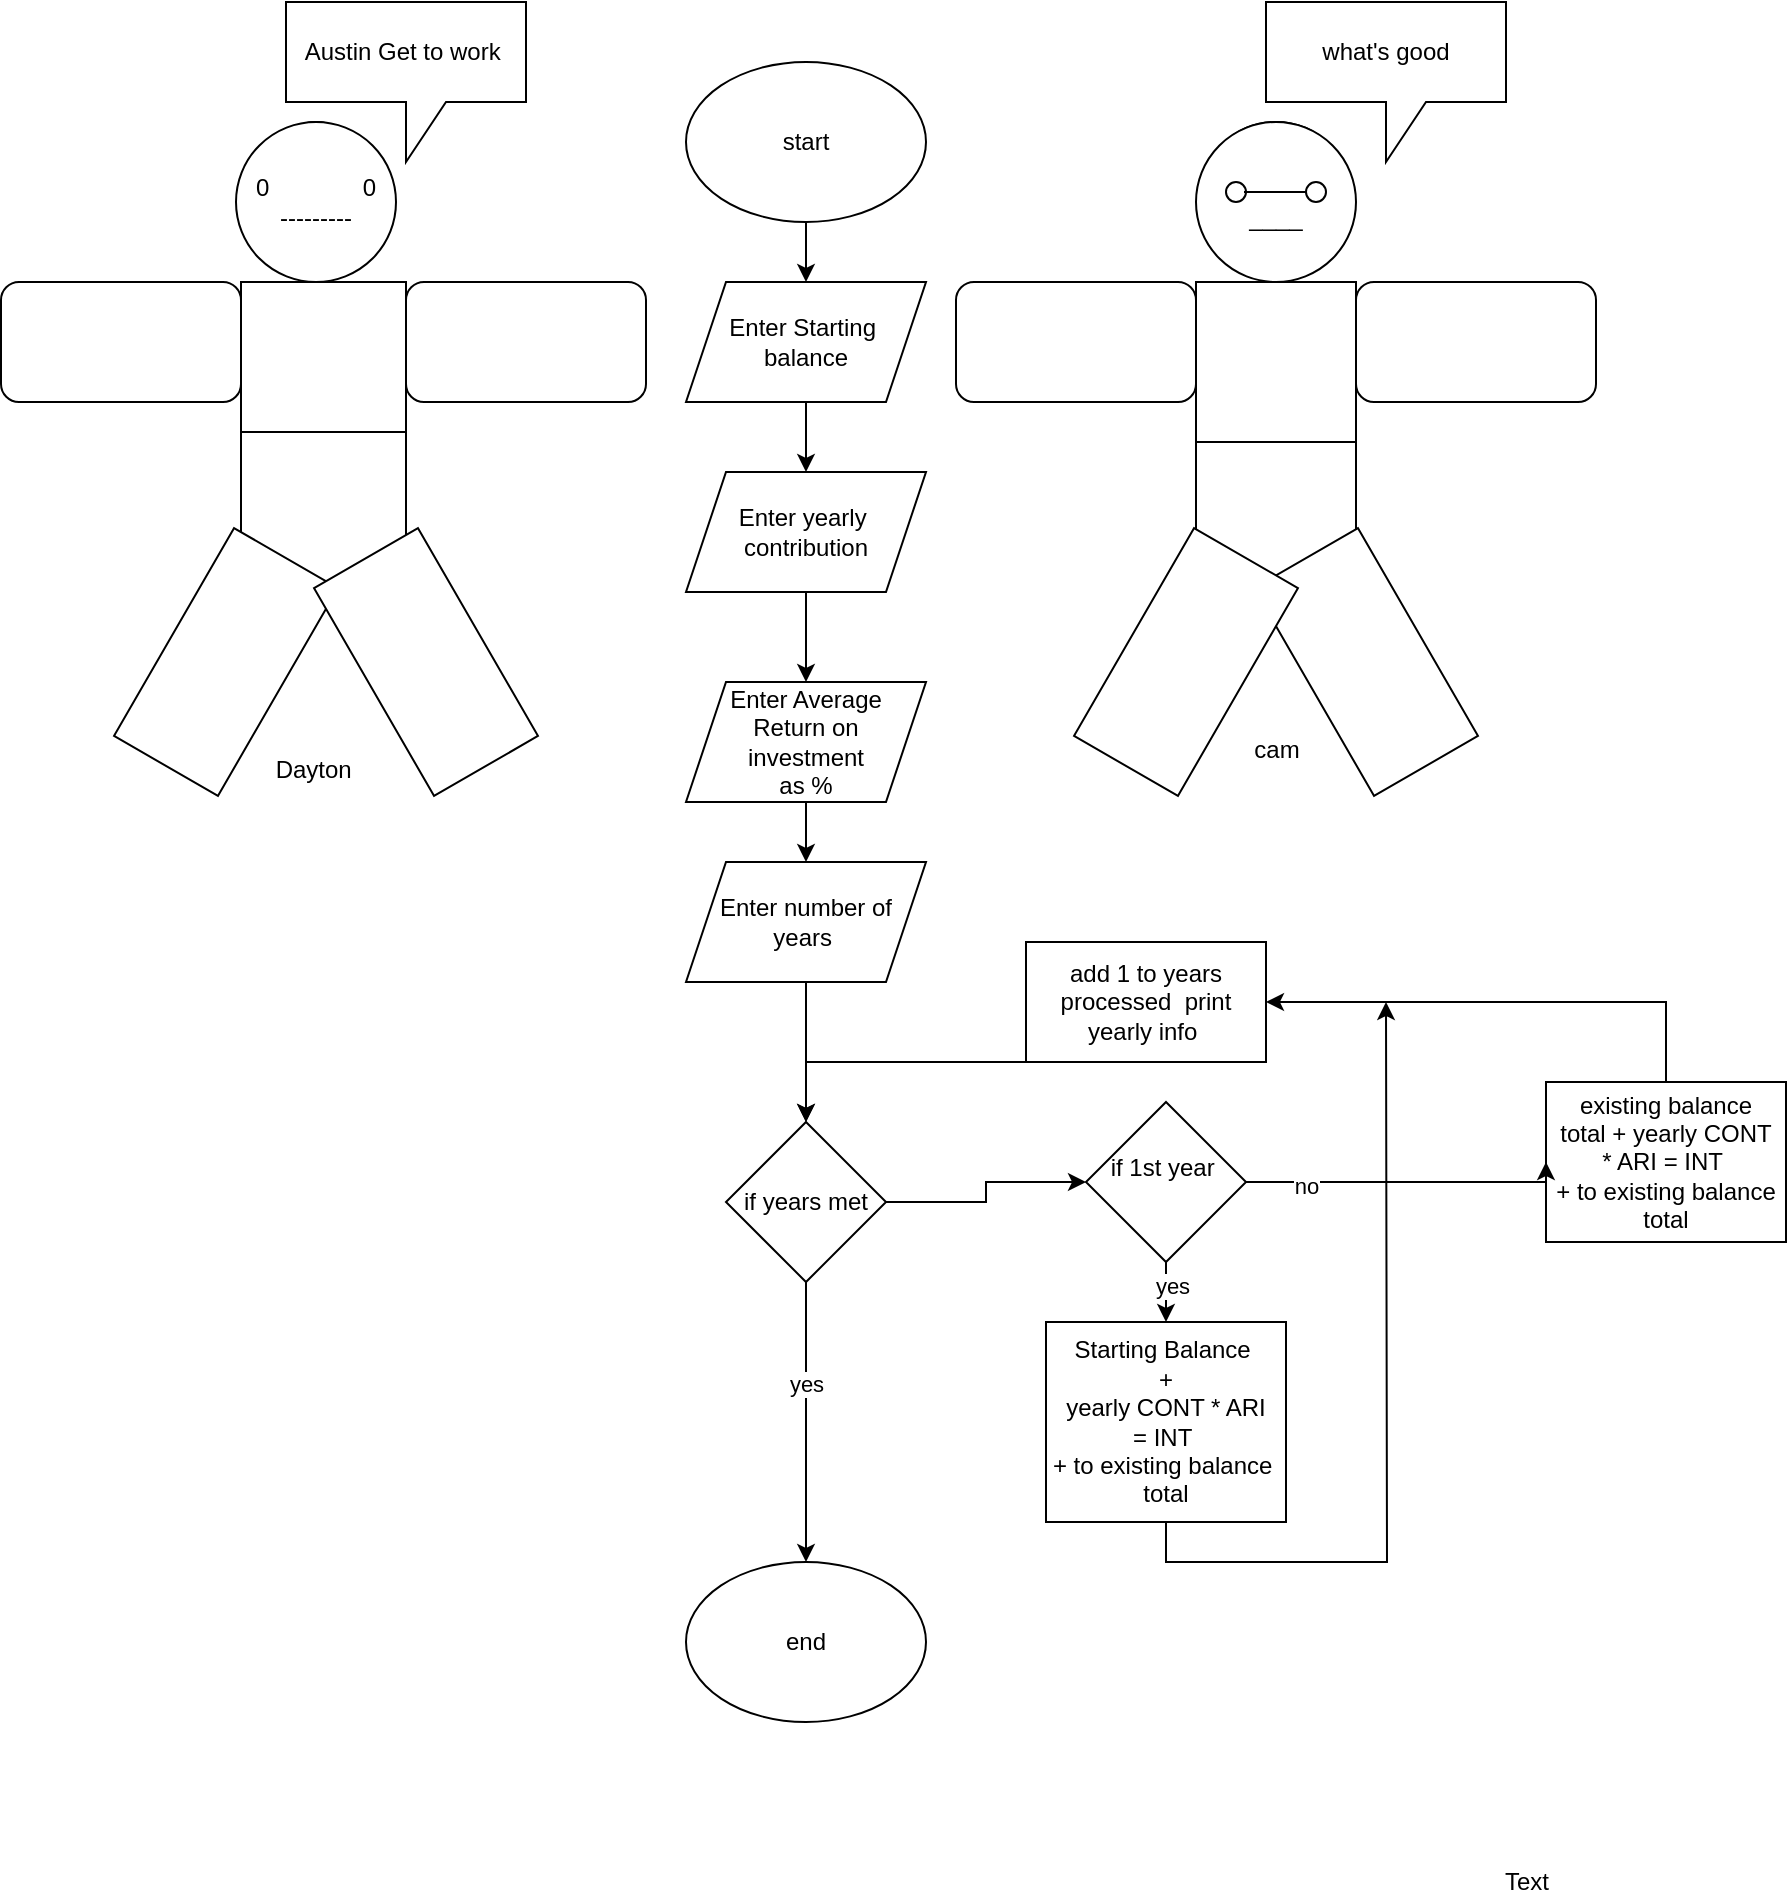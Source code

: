 <mxfile version="13.7.0" type="github">
  <diagram id="qAchSnlP9c-bitlFVA4C" name="Page-1">
    <mxGraphModel dx="1038" dy="580" grid="1" gridSize="10" guides="1" tooltips="1" connect="1" arrows="1" fold="1" page="1" pageScale="1" pageWidth="850" pageHeight="1100" math="0" shadow="0">
      <root>
        <mxCell id="0" />
        <mxCell id="1" parent="0" />
        <mxCell id="Tucrgae3YLSCqERrm-NA-1" value="" style="edgeStyle=orthogonalEdgeStyle;rounded=0;orthogonalLoop=1;jettySize=auto;html=1;" parent="1" source="Tucrgae3YLSCqERrm-NA-2" target="Tucrgae3YLSCqERrm-NA-4" edge="1">
          <mxGeometry relative="1" as="geometry" />
        </mxCell>
        <mxCell id="Tucrgae3YLSCqERrm-NA-2" value="start" style="ellipse;whiteSpace=wrap;html=1;" parent="1" vertex="1">
          <mxGeometry x="400" y="40" width="120" height="80" as="geometry" />
        </mxCell>
        <mxCell id="Tucrgae3YLSCqERrm-NA-3" value="" style="edgeStyle=orthogonalEdgeStyle;rounded=0;orthogonalLoop=1;jettySize=auto;html=1;" parent="1" source="Tucrgae3YLSCqERrm-NA-4" target="Tucrgae3YLSCqERrm-NA-27" edge="1">
          <mxGeometry relative="1" as="geometry" />
        </mxCell>
        <mxCell id="Tucrgae3YLSCqERrm-NA-4" value="Enter Starting&amp;nbsp;&lt;br&gt;balance" style="shape=parallelogram;perimeter=parallelogramPerimeter;whiteSpace=wrap;html=1;fixedSize=1;" parent="1" vertex="1">
          <mxGeometry x="400" y="150" width="120" height="60" as="geometry" />
        </mxCell>
        <mxCell id="Tucrgae3YLSCqERrm-NA-5" value="end" style="ellipse;whiteSpace=wrap;html=1;" parent="1" vertex="1">
          <mxGeometry x="400" y="790" width="120" height="80" as="geometry" />
        </mxCell>
        <mxCell id="Tucrgae3YLSCqERrm-NA-6" value="Dayton&amp;nbsp;" style="shape=umlActor;verticalLabelPosition=bottom;verticalAlign=top;html=1;outlineConnect=0;" parent="1" vertex="1">
          <mxGeometry x="160" y="70" width="110" height="310" as="geometry" />
        </mxCell>
        <mxCell id="Tucrgae3YLSCqERrm-NA-7" value="" style="whiteSpace=wrap;html=1;aspect=fixed;" parent="1" vertex="1">
          <mxGeometry x="177.5" y="150" width="82.5" height="82.5" as="geometry" />
        </mxCell>
        <mxCell id="Tucrgae3YLSCqERrm-NA-8" value="" style="whiteSpace=wrap;html=1;aspect=fixed;" parent="1" vertex="1">
          <mxGeometry x="177.5" y="225" width="82.5" height="82.5" as="geometry" />
        </mxCell>
        <mxCell id="Tucrgae3YLSCqERrm-NA-9" value="" style="rounded=0;whiteSpace=wrap;html=1;rotation=-60;" parent="1" vertex="1">
          <mxGeometry x="110" y="310" width="120" height="60" as="geometry" />
        </mxCell>
        <mxCell id="Tucrgae3YLSCqERrm-NA-10" value="" style="rounded=0;whiteSpace=wrap;html=1;rotation=60;" parent="1" vertex="1">
          <mxGeometry x="210" y="310" width="120" height="60" as="geometry" />
        </mxCell>
        <mxCell id="Tucrgae3YLSCqERrm-NA-11" value="" style="rounded=1;whiteSpace=wrap;html=1;" parent="1" vertex="1">
          <mxGeometry x="260" y="150" width="120" height="60" as="geometry" />
        </mxCell>
        <mxCell id="Tucrgae3YLSCqERrm-NA-12" value="0&amp;nbsp; &amp;nbsp; &amp;nbsp; &amp;nbsp; &amp;nbsp; &amp;nbsp; &amp;nbsp; 0&lt;br&gt;---------" style="ellipse;whiteSpace=wrap;html=1;aspect=fixed;" parent="1" vertex="1">
          <mxGeometry x="175" y="70" width="80" height="80" as="geometry" />
        </mxCell>
        <mxCell id="Tucrgae3YLSCqERrm-NA-13" value="cam" style="shape=umlActor;verticalLabelPosition=bottom;verticalAlign=top;html=1;outlineConnect=0;" parent="1" vertex="1">
          <mxGeometry x="620" y="70" width="150" height="300" as="geometry" />
        </mxCell>
        <mxCell id="Tucrgae3YLSCqERrm-NA-14" value="&lt;br&gt;____" style="ellipse;whiteSpace=wrap;html=1;aspect=fixed;" parent="1" vertex="1">
          <mxGeometry x="655" y="70" width="80" height="80" as="geometry" />
        </mxCell>
        <mxCell id="Tucrgae3YLSCqERrm-NA-15" value="" style="whiteSpace=wrap;html=1;aspect=fixed;" parent="1" vertex="1">
          <mxGeometry x="655" y="225" width="80" height="80" as="geometry" />
        </mxCell>
        <mxCell id="Tucrgae3YLSCqERrm-NA-16" value="" style="whiteSpace=wrap;html=1;aspect=fixed;" parent="1" vertex="1">
          <mxGeometry x="655" y="150" width="80" height="80" as="geometry" />
        </mxCell>
        <mxCell id="Tucrgae3YLSCqERrm-NA-17" value="" style="rounded=1;whiteSpace=wrap;html=1;" parent="1" vertex="1">
          <mxGeometry x="735" y="150" width="120" height="60" as="geometry" />
        </mxCell>
        <mxCell id="Tucrgae3YLSCqERrm-NA-18" value="" style="rounded=1;whiteSpace=wrap;html=1;" parent="1" vertex="1">
          <mxGeometry x="535" y="150" width="120" height="60" as="geometry" />
        </mxCell>
        <mxCell id="Tucrgae3YLSCqERrm-NA-19" value="" style="rounded=0;whiteSpace=wrap;html=1;rotation=60;" parent="1" vertex="1">
          <mxGeometry x="680" y="310" width="120" height="60" as="geometry" />
        </mxCell>
        <mxCell id="Tucrgae3YLSCqERrm-NA-20" value="" style="rounded=0;whiteSpace=wrap;html=1;rotation=-60;" parent="1" vertex="1">
          <mxGeometry x="590" y="310" width="120" height="60" as="geometry" />
        </mxCell>
        <mxCell id="Tucrgae3YLSCqERrm-NA-21" value="Austin Get to work&amp;nbsp;" style="shape=callout;whiteSpace=wrap;html=1;perimeter=calloutPerimeter;" parent="1" vertex="1">
          <mxGeometry x="200" y="10" width="120" height="80" as="geometry" />
        </mxCell>
        <mxCell id="Tucrgae3YLSCqERrm-NA-22" value="what&#39;s good" style="shape=callout;whiteSpace=wrap;html=1;perimeter=calloutPerimeter;" parent="1" vertex="1">
          <mxGeometry x="690" y="10" width="120" height="80" as="geometry" />
        </mxCell>
        <mxCell id="Tucrgae3YLSCqERrm-NA-23" value="" style="ellipse;whiteSpace=wrap;html=1;aspect=fixed;" parent="1" vertex="1">
          <mxGeometry x="710" y="100" width="10" height="10" as="geometry" />
        </mxCell>
        <mxCell id="Tucrgae3YLSCqERrm-NA-24" value="" style="ellipse;whiteSpace=wrap;html=1;aspect=fixed;" parent="1" vertex="1">
          <mxGeometry x="670" y="100" width="10" height="10" as="geometry" />
        </mxCell>
        <mxCell id="Tucrgae3YLSCqERrm-NA-25" value="" style="endArrow=none;html=1;entryX=0;entryY=0.5;entryDx=0;entryDy=0;" parent="1" target="Tucrgae3YLSCqERrm-NA-23" edge="1">
          <mxGeometry width="50" height="50" relative="1" as="geometry">
            <mxPoint x="679" y="105" as="sourcePoint" />
            <mxPoint x="450" y="170" as="targetPoint" />
            <Array as="points" />
          </mxGeometry>
        </mxCell>
        <mxCell id="Tucrgae3YLSCqERrm-NA-26" value="" style="edgeStyle=orthogonalEdgeStyle;rounded=0;orthogonalLoop=1;jettySize=auto;html=1;" parent="1" source="Tucrgae3YLSCqERrm-NA-27" target="Tucrgae3YLSCqERrm-NA-29" edge="1">
          <mxGeometry relative="1" as="geometry" />
        </mxCell>
        <mxCell id="Tucrgae3YLSCqERrm-NA-27" value="Enter yearly&amp;nbsp;&lt;br&gt;contribution" style="shape=parallelogram;perimeter=parallelogramPerimeter;whiteSpace=wrap;html=1;fixedSize=1;" parent="1" vertex="1">
          <mxGeometry x="400" y="245" width="120" height="60" as="geometry" />
        </mxCell>
        <mxCell id="Tucrgae3YLSCqERrm-NA-28" value="" style="edgeStyle=orthogonalEdgeStyle;rounded=0;orthogonalLoop=1;jettySize=auto;html=1;" parent="1" source="Tucrgae3YLSCqERrm-NA-29" target="Tucrgae3YLSCqERrm-NA-31" edge="1">
          <mxGeometry relative="1" as="geometry" />
        </mxCell>
        <mxCell id="Tucrgae3YLSCqERrm-NA-29" value="Enter Average&lt;br&gt;Return on &lt;br&gt;investment&lt;br&gt;as %" style="shape=parallelogram;perimeter=parallelogramPerimeter;whiteSpace=wrap;html=1;fixedSize=1;" parent="1" vertex="1">
          <mxGeometry x="400" y="350" width="120" height="60" as="geometry" />
        </mxCell>
        <mxCell id="Tucrgae3YLSCqERrm-NA-30" style="edgeStyle=orthogonalEdgeStyle;rounded=0;orthogonalLoop=1;jettySize=auto;html=1;exitX=0.5;exitY=1;exitDx=0;exitDy=0;entryX=0.5;entryY=0;entryDx=0;entryDy=0;" parent="1" source="Tucrgae3YLSCqERrm-NA-31" target="Tucrgae3YLSCqERrm-NA-38" edge="1">
          <mxGeometry relative="1" as="geometry" />
        </mxCell>
        <mxCell id="Tucrgae3YLSCqERrm-NA-31" value="Enter number of years&amp;nbsp;" style="shape=parallelogram;perimeter=parallelogramPerimeter;whiteSpace=wrap;html=1;fixedSize=1;" parent="1" vertex="1">
          <mxGeometry x="400" y="440" width="120" height="60" as="geometry" />
        </mxCell>
        <mxCell id="Tucrgae3YLSCqERrm-NA-32" value="Starting Balance&amp;nbsp;&lt;br&gt;+&lt;br&gt;yearly CONT * ARI&lt;br&gt;= INT&amp;nbsp;&lt;br&gt;+ to existing balance&amp;nbsp;&lt;br&gt;total" style="whiteSpace=wrap;html=1;" parent="1" vertex="1">
          <mxGeometry x="580" y="670" width="120" height="100" as="geometry" />
        </mxCell>
        <mxCell id="Tucrgae3YLSCqERrm-NA-33" style="edgeStyle=orthogonalEdgeStyle;rounded=0;orthogonalLoop=1;jettySize=auto;html=1;exitX=0.5;exitY=0;exitDx=0;exitDy=0;entryX=1;entryY=0.5;entryDx=0;entryDy=0;" parent="1" source="Tucrgae3YLSCqERrm-NA-34" target="Tucrgae3YLSCqERrm-NA-46" edge="1">
          <mxGeometry relative="1" as="geometry" />
        </mxCell>
        <mxCell id="Tucrgae3YLSCqERrm-NA-34" value="&amp;nbsp;existing balance&amp;nbsp;&lt;br&gt;total + yearly CONT&lt;br&gt;* ARI = INT&amp;nbsp;&lt;br&gt;+ to existing balance&lt;br&gt;total&lt;br&gt;" style="rounded=0;whiteSpace=wrap;html=1;" parent="1" vertex="1">
          <mxGeometry x="830" y="550" width="120" height="80" as="geometry" />
        </mxCell>
        <mxCell id="Tucrgae3YLSCqERrm-NA-35" style="edgeStyle=orthogonalEdgeStyle;rounded=0;orthogonalLoop=1;jettySize=auto;html=1;exitX=0.5;exitY=1;exitDx=0;exitDy=0;entryX=0.5;entryY=0;entryDx=0;entryDy=0;" parent="1" source="Tucrgae3YLSCqERrm-NA-38" target="Tucrgae3YLSCqERrm-NA-5" edge="1">
          <mxGeometry relative="1" as="geometry">
            <mxPoint x="460" y="750" as="targetPoint" />
          </mxGeometry>
        </mxCell>
        <mxCell id="Tucrgae3YLSCqERrm-NA-36" value="yes" style="edgeLabel;html=1;align=center;verticalAlign=middle;resizable=0;points=[];" parent="Tucrgae3YLSCqERrm-NA-35" vertex="1" connectable="0">
          <mxGeometry x="-0.277" relative="1" as="geometry">
            <mxPoint as="offset" />
          </mxGeometry>
        </mxCell>
        <mxCell id="Tucrgae3YLSCqERrm-NA-37" style="edgeStyle=orthogonalEdgeStyle;rounded=0;orthogonalLoop=1;jettySize=auto;html=1;exitX=1;exitY=0.5;exitDx=0;exitDy=0;entryX=0;entryY=0.5;entryDx=0;entryDy=0;" parent="1" source="Tucrgae3YLSCqERrm-NA-38" target="Tucrgae3YLSCqERrm-NA-43" edge="1">
          <mxGeometry relative="1" as="geometry" />
        </mxCell>
        <mxCell id="Tucrgae3YLSCqERrm-NA-38" value="if years met" style="rhombus;whiteSpace=wrap;html=1;" parent="1" vertex="1">
          <mxGeometry x="420" y="570" width="80" height="80" as="geometry" />
        </mxCell>
        <mxCell id="Tucrgae3YLSCqERrm-NA-39" value="" style="edgeStyle=orthogonalEdgeStyle;rounded=0;orthogonalLoop=1;jettySize=auto;html=1;" parent="1" source="Tucrgae3YLSCqERrm-NA-43" target="Tucrgae3YLSCqERrm-NA-32" edge="1">
          <mxGeometry relative="1" as="geometry" />
        </mxCell>
        <mxCell id="Tucrgae3YLSCqERrm-NA-40" value="yes" style="edgeLabel;html=1;align=center;verticalAlign=middle;resizable=0;points=[];" parent="Tucrgae3YLSCqERrm-NA-39" vertex="1" connectable="0">
          <mxGeometry x="0.271" y="3" relative="1" as="geometry">
            <mxPoint as="offset" />
          </mxGeometry>
        </mxCell>
        <mxCell id="Tucrgae3YLSCqERrm-NA-41" style="edgeStyle=orthogonalEdgeStyle;rounded=0;orthogonalLoop=1;jettySize=auto;html=1;exitX=1;exitY=0;exitDx=0;exitDy=0;entryX=0;entryY=0.5;entryDx=0;entryDy=0;" parent="1" source="Tucrgae3YLSCqERrm-NA-43" target="Tucrgae3YLSCqERrm-NA-34" edge="1">
          <mxGeometry relative="1" as="geometry">
            <Array as="points">
              <mxPoint x="660" y="600" />
              <mxPoint x="830" y="600" />
            </Array>
          </mxGeometry>
        </mxCell>
        <mxCell id="Tucrgae3YLSCqERrm-NA-42" value="no" style="edgeLabel;html=1;align=center;verticalAlign=middle;resizable=0;points=[];" parent="Tucrgae3YLSCqERrm-NA-41" vertex="1" connectable="0">
          <mxGeometry x="-0.302" y="-2" relative="1" as="geometry">
            <mxPoint as="offset" />
          </mxGeometry>
        </mxCell>
        <mxCell id="Tucrgae3YLSCqERrm-NA-43" value="if 1st year&amp;nbsp;&lt;br&gt;&amp;nbsp;" style="rhombus;whiteSpace=wrap;html=1;" parent="1" vertex="1">
          <mxGeometry x="600" y="560" width="80" height="80" as="geometry" />
        </mxCell>
        <mxCell id="Tucrgae3YLSCqERrm-NA-44" style="edgeStyle=orthogonalEdgeStyle;rounded=0;orthogonalLoop=1;jettySize=auto;html=1;exitX=0.5;exitY=1;exitDx=0;exitDy=0;" parent="1" source="Tucrgae3YLSCqERrm-NA-32" edge="1">
          <mxGeometry relative="1" as="geometry">
            <mxPoint x="750" y="510" as="targetPoint" />
            <mxPoint x="690" y="840" as="sourcePoint" />
          </mxGeometry>
        </mxCell>
        <mxCell id="Tucrgae3YLSCqERrm-NA-45" style="edgeStyle=orthogonalEdgeStyle;rounded=0;orthogonalLoop=1;jettySize=auto;html=1;exitX=0;exitY=0.5;exitDx=0;exitDy=0;entryX=0.5;entryY=0;entryDx=0;entryDy=0;" parent="1" source="Tucrgae3YLSCqERrm-NA-46" target="Tucrgae3YLSCqERrm-NA-38" edge="1">
          <mxGeometry relative="1" as="geometry">
            <Array as="points">
              <mxPoint x="570" y="540" />
              <mxPoint x="460" y="540" />
            </Array>
          </mxGeometry>
        </mxCell>
        <mxCell id="Tucrgae3YLSCqERrm-NA-46" value="add 1 to years processed&amp;nbsp; print&lt;br&gt;yearly info&amp;nbsp;" style="whiteSpace=wrap;html=1;" parent="1" vertex="1">
          <mxGeometry x="570" y="480" width="120" height="60" as="geometry" />
        </mxCell>
        <mxCell id="Tucrgae3YLSCqERrm-NA-47" value="Text" style="text;html=1;align=center;verticalAlign=middle;resizable=0;points=[];autosize=1;" parent="1" vertex="1">
          <mxGeometry x="800" y="940" width="40" height="20" as="geometry" />
        </mxCell>
        <mxCell id="2y_9J_Z7SwaVP8XGs_sX-1" value="" style="rounded=1;whiteSpace=wrap;html=1;" vertex="1" parent="1">
          <mxGeometry x="57.5" y="150" width="120" height="60" as="geometry" />
        </mxCell>
      </root>
    </mxGraphModel>
  </diagram>
</mxfile>

